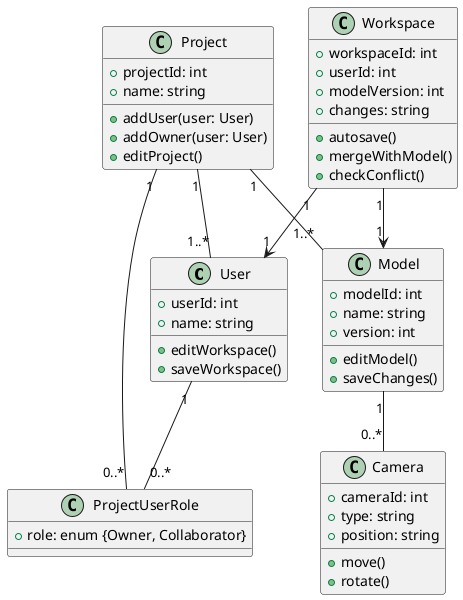 @startuml class diagram
class User {
    +userId: int
    +name: string
    +editWorkspace()
    +saveWorkspace()
}

class ProjectUserRole {
    +role: enum {Owner, Collaborator}
}

class Project {
    +projectId: int
    +name: string
    +addUser(user: User)
    +addOwner(user: User)
    +editProject()
}

class Model {
    +modelId: int
    +name: string
    +version: int
    +editModel()
    +saveChanges()
}

class Camera {
    +cameraId: int
    +type: string
    +position: string
    +move()
    +rotate()
}

class Workspace {
    +workspaceId: int
    +userId: int
    +modelVersion: int
    +changes: string
    +autosave()
    +mergeWithModel()
    +checkConflict()
}

' Relationships
Project "1" -- "1..*" Model
Project "1" -- "1..*" User
Model "1" -- "0..*" Camera
Workspace "1" --> "1" User
Workspace "1" --> "1" Model
User "1" -- "0..*" ProjectUserRole
Project "1" -- "0..*" ProjectUserRole

@enduml
